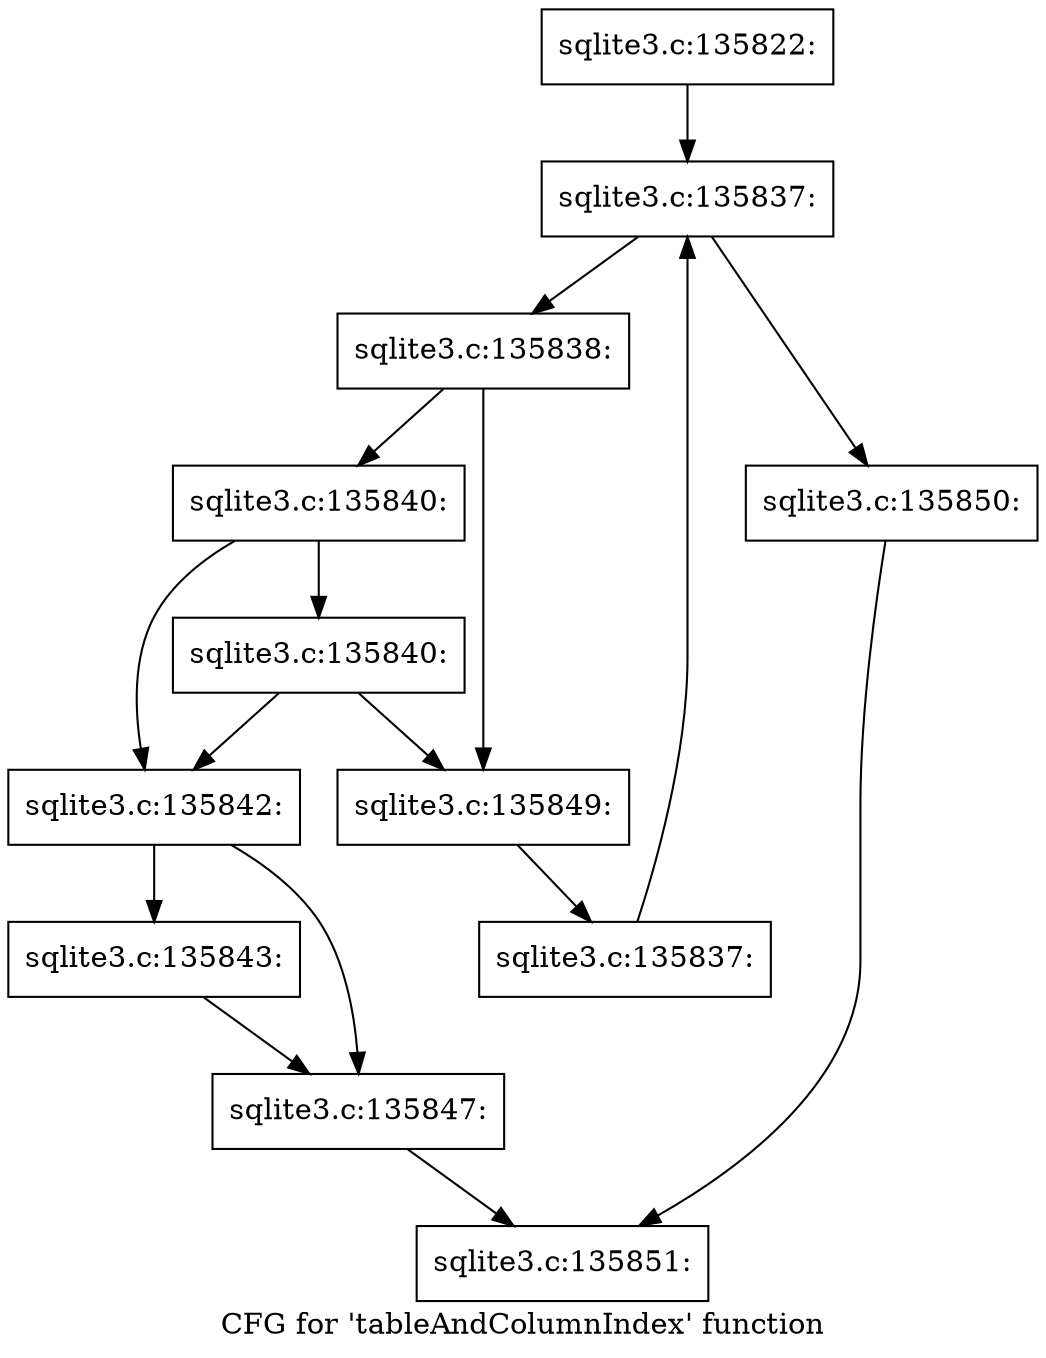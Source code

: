 digraph "CFG for 'tableAndColumnIndex' function" {
	label="CFG for 'tableAndColumnIndex' function";

	Node0x55c0f63a2bd0 [shape=record,label="{sqlite3.c:135822:}"];
	Node0x55c0f63a2bd0 -> Node0x55c0f9010580;
	Node0x55c0f9010580 [shape=record,label="{sqlite3.c:135837:}"];
	Node0x55c0f9010580 -> Node0x55c0f90107a0;
	Node0x55c0f9010580 -> Node0x55c0f9010360;
	Node0x55c0f90107a0 [shape=record,label="{sqlite3.c:135838:}"];
	Node0x55c0f90107a0 -> Node0x55c0f9011390;
	Node0x55c0f90107a0 -> Node0x55c0f9011340;
	Node0x55c0f9011390 [shape=record,label="{sqlite3.c:135840:}"];
	Node0x55c0f9011390 -> Node0x55c0f90112f0;
	Node0x55c0f9011390 -> Node0x55c0f90116c0;
	Node0x55c0f90116c0 [shape=record,label="{sqlite3.c:135840:}"];
	Node0x55c0f90116c0 -> Node0x55c0f90112f0;
	Node0x55c0f90116c0 -> Node0x55c0f9011340;
	Node0x55c0f90112f0 [shape=record,label="{sqlite3.c:135842:}"];
	Node0x55c0f90112f0 -> Node0x55c0f9012640;
	Node0x55c0f90112f0 -> Node0x55c0f9012690;
	Node0x55c0f9012640 [shape=record,label="{sqlite3.c:135843:}"];
	Node0x55c0f9012640 -> Node0x55c0f9012690;
	Node0x55c0f9012690 [shape=record,label="{sqlite3.c:135847:}"];
	Node0x55c0f9012690 -> Node0x55c0f900cbd0;
	Node0x55c0f9011340 [shape=record,label="{sqlite3.c:135849:}"];
	Node0x55c0f9011340 -> Node0x55c0f9010710;
	Node0x55c0f9010710 [shape=record,label="{sqlite3.c:135837:}"];
	Node0x55c0f9010710 -> Node0x55c0f9010580;
	Node0x55c0f9010360 [shape=record,label="{sqlite3.c:135850:}"];
	Node0x55c0f9010360 -> Node0x55c0f900cbd0;
	Node0x55c0f900cbd0 [shape=record,label="{sqlite3.c:135851:}"];
}
